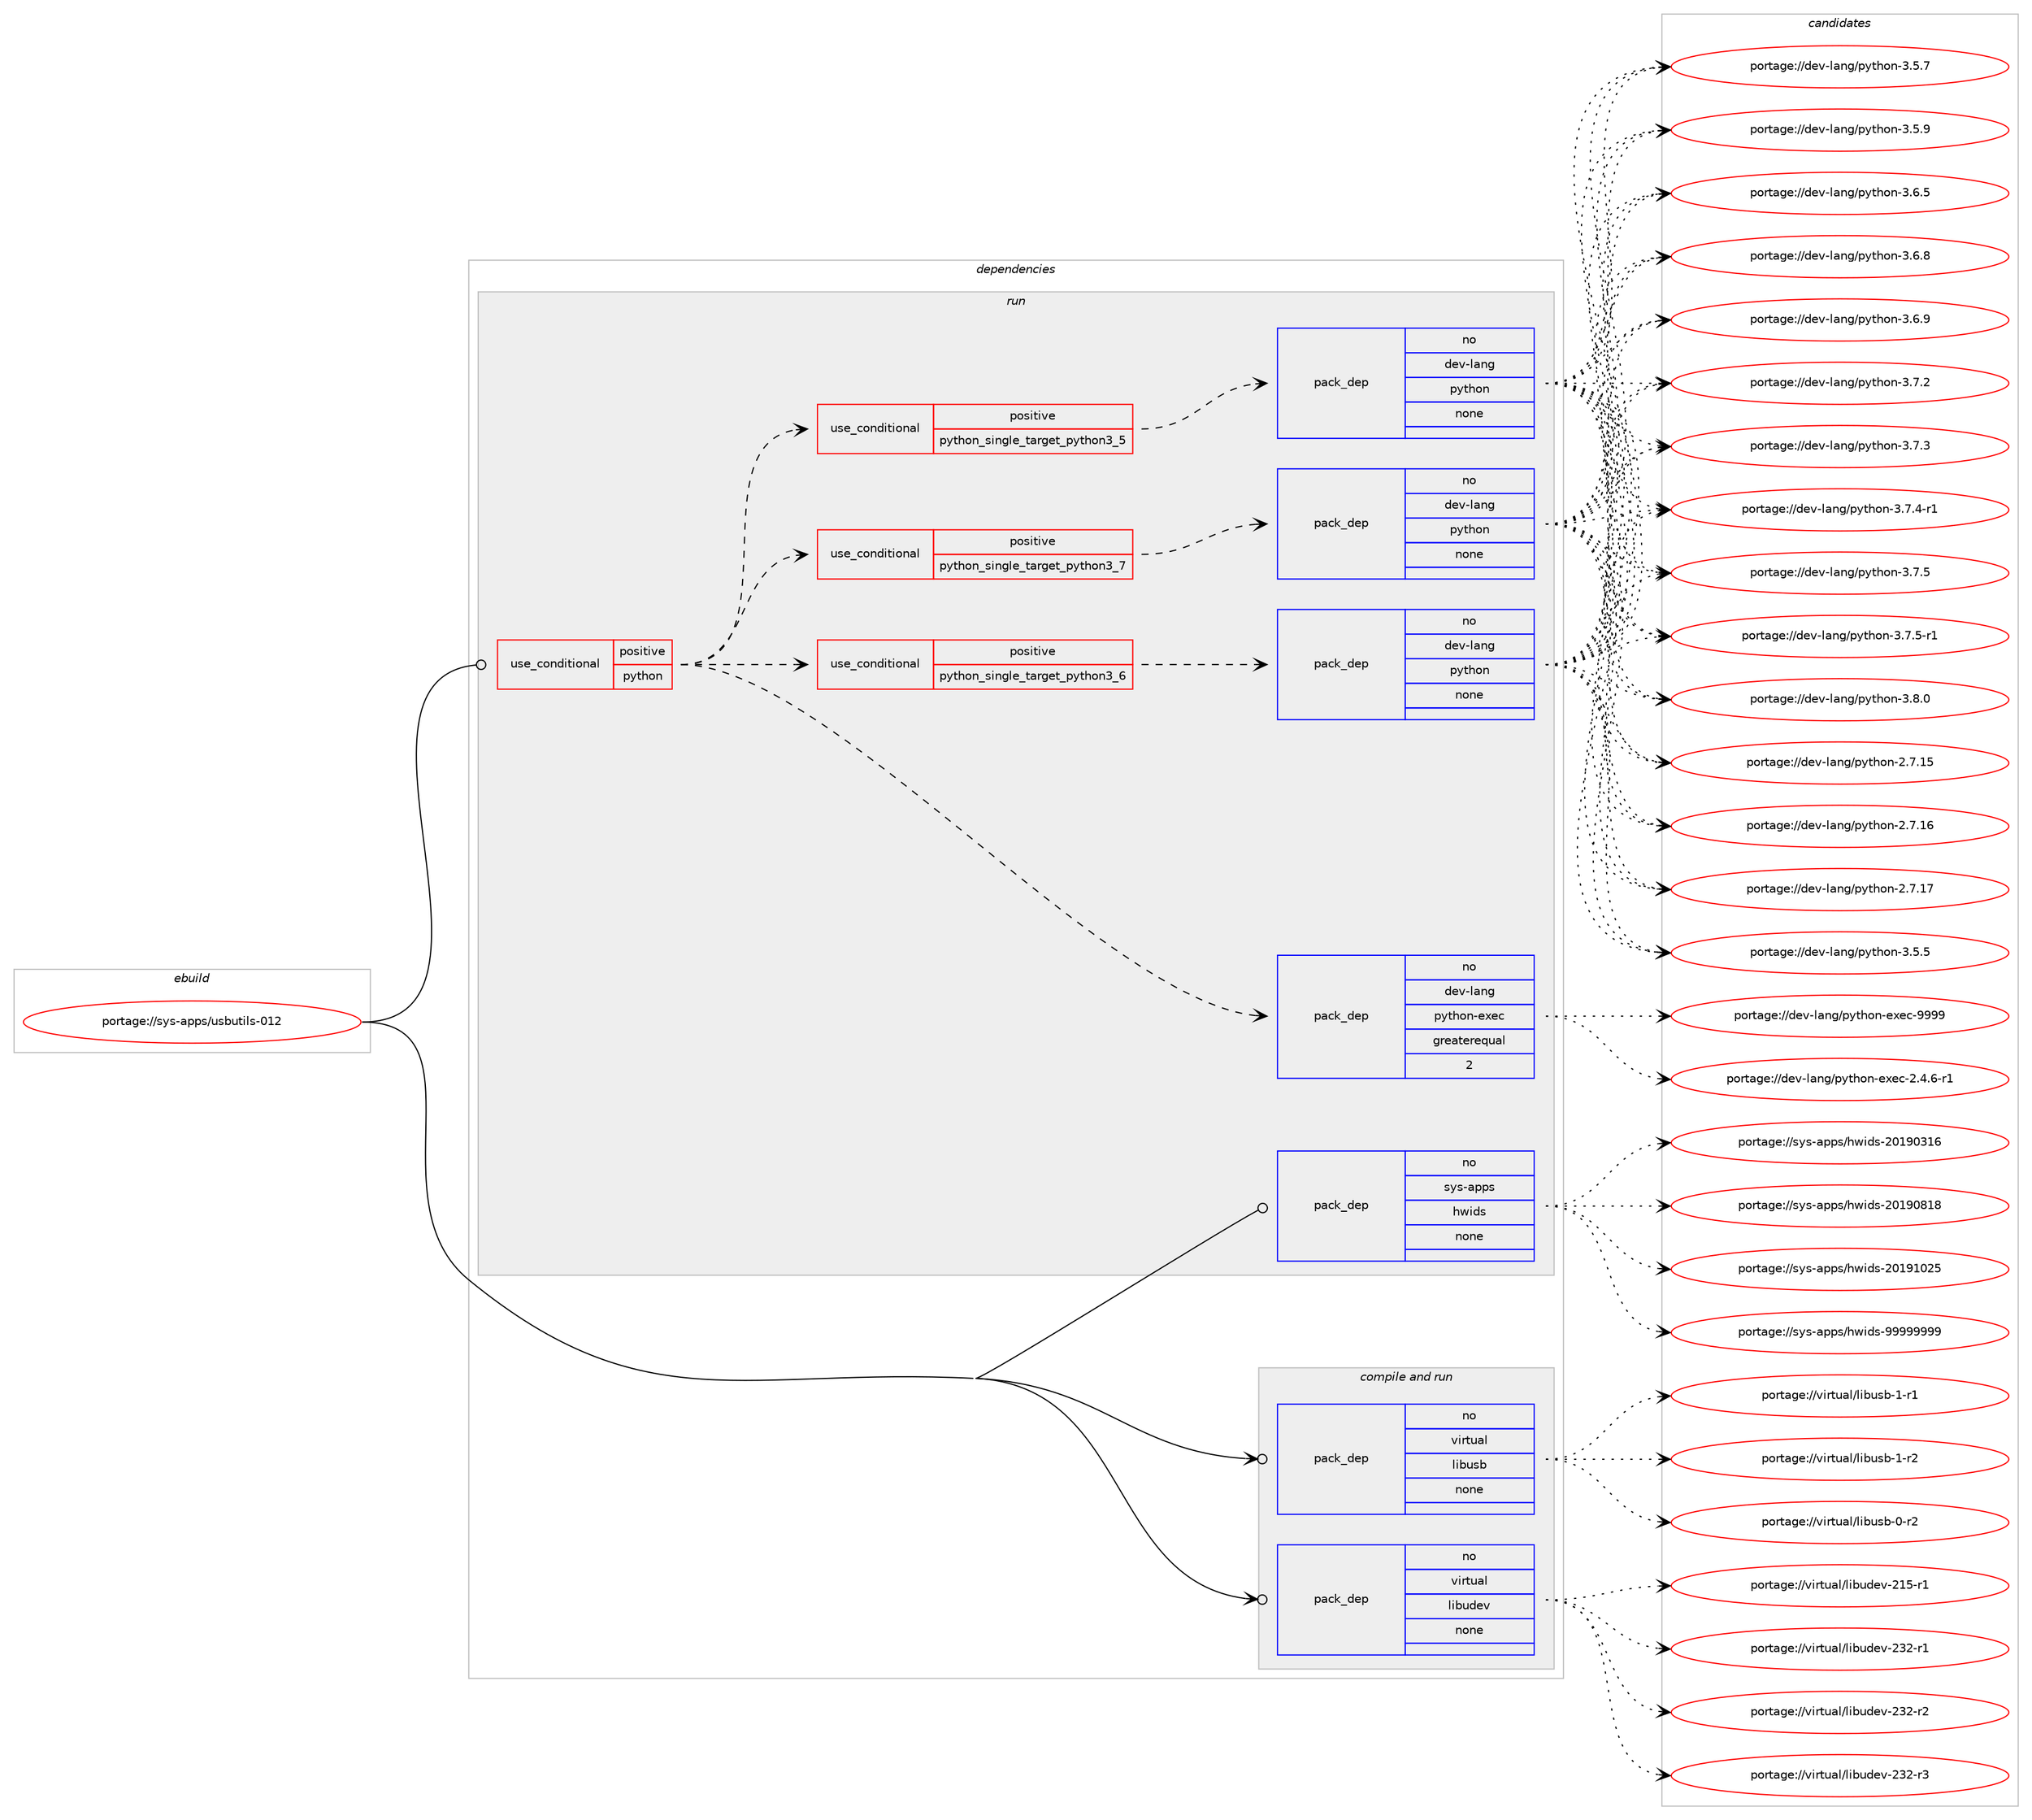 digraph prolog {

# *************
# Graph options
# *************

newrank=true;
concentrate=true;
compound=true;
graph [rankdir=LR,fontname=Helvetica,fontsize=10,ranksep=1.5];#, ranksep=2.5, nodesep=0.2];
edge  [arrowhead=vee];
node  [fontname=Helvetica,fontsize=10];

# **********
# The ebuild
# **********

subgraph cluster_leftcol {
color=gray;
rank=same;
label=<<i>ebuild</i>>;
id [label="portage://sys-apps/usbutils-012", color=red, width=4, href="../sys-apps/usbutils-012.svg"];
}

# ****************
# The dependencies
# ****************

subgraph cluster_midcol {
color=gray;
label=<<i>dependencies</i>>;
subgraph cluster_compile {
fillcolor="#eeeeee";
style=filled;
label=<<i>compile</i>>;
}
subgraph cluster_compileandrun {
fillcolor="#eeeeee";
style=filled;
label=<<i>compile and run</i>>;
subgraph pack304836 {
dependency411968 [label=<<TABLE BORDER="0" CELLBORDER="1" CELLSPACING="0" CELLPADDING="4" WIDTH="220"><TR><TD ROWSPAN="6" CELLPADDING="30">pack_dep</TD></TR><TR><TD WIDTH="110">no</TD></TR><TR><TD>virtual</TD></TR><TR><TD>libudev</TD></TR><TR><TD>none</TD></TR><TR><TD></TD></TR></TABLE>>, shape=none, color=blue];
}
id:e -> dependency411968:w [weight=20,style="solid",arrowhead="odotvee"];
subgraph pack304837 {
dependency411969 [label=<<TABLE BORDER="0" CELLBORDER="1" CELLSPACING="0" CELLPADDING="4" WIDTH="220"><TR><TD ROWSPAN="6" CELLPADDING="30">pack_dep</TD></TR><TR><TD WIDTH="110">no</TD></TR><TR><TD>virtual</TD></TR><TR><TD>libusb</TD></TR><TR><TD>none</TD></TR><TR><TD></TD></TR></TABLE>>, shape=none, color=blue];
}
id:e -> dependency411969:w [weight=20,style="solid",arrowhead="odotvee"];
}
subgraph cluster_run {
fillcolor="#eeeeee";
style=filled;
label=<<i>run</i>>;
subgraph cond100253 {
dependency411970 [label=<<TABLE BORDER="0" CELLBORDER="1" CELLSPACING="0" CELLPADDING="4"><TR><TD ROWSPAN="3" CELLPADDING="10">use_conditional</TD></TR><TR><TD>positive</TD></TR><TR><TD>python</TD></TR></TABLE>>, shape=none, color=red];
subgraph cond100254 {
dependency411971 [label=<<TABLE BORDER="0" CELLBORDER="1" CELLSPACING="0" CELLPADDING="4"><TR><TD ROWSPAN="3" CELLPADDING="10">use_conditional</TD></TR><TR><TD>positive</TD></TR><TR><TD>python_single_target_python3_5</TD></TR></TABLE>>, shape=none, color=red];
subgraph pack304838 {
dependency411972 [label=<<TABLE BORDER="0" CELLBORDER="1" CELLSPACING="0" CELLPADDING="4" WIDTH="220"><TR><TD ROWSPAN="6" CELLPADDING="30">pack_dep</TD></TR><TR><TD WIDTH="110">no</TD></TR><TR><TD>dev-lang</TD></TR><TR><TD>python</TD></TR><TR><TD>none</TD></TR><TR><TD></TD></TR></TABLE>>, shape=none, color=blue];
}
dependency411971:e -> dependency411972:w [weight=20,style="dashed",arrowhead="vee"];
}
dependency411970:e -> dependency411971:w [weight=20,style="dashed",arrowhead="vee"];
subgraph cond100255 {
dependency411973 [label=<<TABLE BORDER="0" CELLBORDER="1" CELLSPACING="0" CELLPADDING="4"><TR><TD ROWSPAN="3" CELLPADDING="10">use_conditional</TD></TR><TR><TD>positive</TD></TR><TR><TD>python_single_target_python3_6</TD></TR></TABLE>>, shape=none, color=red];
subgraph pack304839 {
dependency411974 [label=<<TABLE BORDER="0" CELLBORDER="1" CELLSPACING="0" CELLPADDING="4" WIDTH="220"><TR><TD ROWSPAN="6" CELLPADDING="30">pack_dep</TD></TR><TR><TD WIDTH="110">no</TD></TR><TR><TD>dev-lang</TD></TR><TR><TD>python</TD></TR><TR><TD>none</TD></TR><TR><TD></TD></TR></TABLE>>, shape=none, color=blue];
}
dependency411973:e -> dependency411974:w [weight=20,style="dashed",arrowhead="vee"];
}
dependency411970:e -> dependency411973:w [weight=20,style="dashed",arrowhead="vee"];
subgraph cond100256 {
dependency411975 [label=<<TABLE BORDER="0" CELLBORDER="1" CELLSPACING="0" CELLPADDING="4"><TR><TD ROWSPAN="3" CELLPADDING="10">use_conditional</TD></TR><TR><TD>positive</TD></TR><TR><TD>python_single_target_python3_7</TD></TR></TABLE>>, shape=none, color=red];
subgraph pack304840 {
dependency411976 [label=<<TABLE BORDER="0" CELLBORDER="1" CELLSPACING="0" CELLPADDING="4" WIDTH="220"><TR><TD ROWSPAN="6" CELLPADDING="30">pack_dep</TD></TR><TR><TD WIDTH="110">no</TD></TR><TR><TD>dev-lang</TD></TR><TR><TD>python</TD></TR><TR><TD>none</TD></TR><TR><TD></TD></TR></TABLE>>, shape=none, color=blue];
}
dependency411975:e -> dependency411976:w [weight=20,style="dashed",arrowhead="vee"];
}
dependency411970:e -> dependency411975:w [weight=20,style="dashed",arrowhead="vee"];
subgraph pack304841 {
dependency411977 [label=<<TABLE BORDER="0" CELLBORDER="1" CELLSPACING="0" CELLPADDING="4" WIDTH="220"><TR><TD ROWSPAN="6" CELLPADDING="30">pack_dep</TD></TR><TR><TD WIDTH="110">no</TD></TR><TR><TD>dev-lang</TD></TR><TR><TD>python-exec</TD></TR><TR><TD>greaterequal</TD></TR><TR><TD>2</TD></TR></TABLE>>, shape=none, color=blue];
}
dependency411970:e -> dependency411977:w [weight=20,style="dashed",arrowhead="vee"];
}
id:e -> dependency411970:w [weight=20,style="solid",arrowhead="odot"];
subgraph pack304842 {
dependency411978 [label=<<TABLE BORDER="0" CELLBORDER="1" CELLSPACING="0" CELLPADDING="4" WIDTH="220"><TR><TD ROWSPAN="6" CELLPADDING="30">pack_dep</TD></TR><TR><TD WIDTH="110">no</TD></TR><TR><TD>sys-apps</TD></TR><TR><TD>hwids</TD></TR><TR><TD>none</TD></TR><TR><TD></TD></TR></TABLE>>, shape=none, color=blue];
}
id:e -> dependency411978:w [weight=20,style="solid",arrowhead="odot"];
}
}

# **************
# The candidates
# **************

subgraph cluster_choices {
rank=same;
color=gray;
label=<<i>candidates</i>>;

subgraph choice304836 {
color=black;
nodesep=1;
choiceportage118105114116117971084710810598117100101118455049534511449 [label="portage://virtual/libudev-215-r1", color=red, width=4,href="../virtual/libudev-215-r1.svg"];
choiceportage118105114116117971084710810598117100101118455051504511449 [label="portage://virtual/libudev-232-r1", color=red, width=4,href="../virtual/libudev-232-r1.svg"];
choiceportage118105114116117971084710810598117100101118455051504511450 [label="portage://virtual/libudev-232-r2", color=red, width=4,href="../virtual/libudev-232-r2.svg"];
choiceportage118105114116117971084710810598117100101118455051504511451 [label="portage://virtual/libudev-232-r3", color=red, width=4,href="../virtual/libudev-232-r3.svg"];
dependency411968:e -> choiceportage118105114116117971084710810598117100101118455049534511449:w [style=dotted,weight="100"];
dependency411968:e -> choiceportage118105114116117971084710810598117100101118455051504511449:w [style=dotted,weight="100"];
dependency411968:e -> choiceportage118105114116117971084710810598117100101118455051504511450:w [style=dotted,weight="100"];
dependency411968:e -> choiceportage118105114116117971084710810598117100101118455051504511451:w [style=dotted,weight="100"];
}
subgraph choice304837 {
color=black;
nodesep=1;
choiceportage1181051141161179710847108105981171159845484511450 [label="portage://virtual/libusb-0-r2", color=red, width=4,href="../virtual/libusb-0-r2.svg"];
choiceportage1181051141161179710847108105981171159845494511449 [label="portage://virtual/libusb-1-r1", color=red, width=4,href="../virtual/libusb-1-r1.svg"];
choiceportage1181051141161179710847108105981171159845494511450 [label="portage://virtual/libusb-1-r2", color=red, width=4,href="../virtual/libusb-1-r2.svg"];
dependency411969:e -> choiceportage1181051141161179710847108105981171159845484511450:w [style=dotted,weight="100"];
dependency411969:e -> choiceportage1181051141161179710847108105981171159845494511449:w [style=dotted,weight="100"];
dependency411969:e -> choiceportage1181051141161179710847108105981171159845494511450:w [style=dotted,weight="100"];
}
subgraph choice304838 {
color=black;
nodesep=1;
choiceportage10010111845108971101034711212111610411111045504655464953 [label="portage://dev-lang/python-2.7.15", color=red, width=4,href="../dev-lang/python-2.7.15.svg"];
choiceportage10010111845108971101034711212111610411111045504655464954 [label="portage://dev-lang/python-2.7.16", color=red, width=4,href="../dev-lang/python-2.7.16.svg"];
choiceportage10010111845108971101034711212111610411111045504655464955 [label="portage://dev-lang/python-2.7.17", color=red, width=4,href="../dev-lang/python-2.7.17.svg"];
choiceportage100101118451089711010347112121116104111110455146534653 [label="portage://dev-lang/python-3.5.5", color=red, width=4,href="../dev-lang/python-3.5.5.svg"];
choiceportage100101118451089711010347112121116104111110455146534655 [label="portage://dev-lang/python-3.5.7", color=red, width=4,href="../dev-lang/python-3.5.7.svg"];
choiceportage100101118451089711010347112121116104111110455146534657 [label="portage://dev-lang/python-3.5.9", color=red, width=4,href="../dev-lang/python-3.5.9.svg"];
choiceportage100101118451089711010347112121116104111110455146544653 [label="portage://dev-lang/python-3.6.5", color=red, width=4,href="../dev-lang/python-3.6.5.svg"];
choiceportage100101118451089711010347112121116104111110455146544656 [label="portage://dev-lang/python-3.6.8", color=red, width=4,href="../dev-lang/python-3.6.8.svg"];
choiceportage100101118451089711010347112121116104111110455146544657 [label="portage://dev-lang/python-3.6.9", color=red, width=4,href="../dev-lang/python-3.6.9.svg"];
choiceportage100101118451089711010347112121116104111110455146554650 [label="portage://dev-lang/python-3.7.2", color=red, width=4,href="../dev-lang/python-3.7.2.svg"];
choiceportage100101118451089711010347112121116104111110455146554651 [label="portage://dev-lang/python-3.7.3", color=red, width=4,href="../dev-lang/python-3.7.3.svg"];
choiceportage1001011184510897110103471121211161041111104551465546524511449 [label="portage://dev-lang/python-3.7.4-r1", color=red, width=4,href="../dev-lang/python-3.7.4-r1.svg"];
choiceportage100101118451089711010347112121116104111110455146554653 [label="portage://dev-lang/python-3.7.5", color=red, width=4,href="../dev-lang/python-3.7.5.svg"];
choiceportage1001011184510897110103471121211161041111104551465546534511449 [label="portage://dev-lang/python-3.7.5-r1", color=red, width=4,href="../dev-lang/python-3.7.5-r1.svg"];
choiceportage100101118451089711010347112121116104111110455146564648 [label="portage://dev-lang/python-3.8.0", color=red, width=4,href="../dev-lang/python-3.8.0.svg"];
dependency411972:e -> choiceportage10010111845108971101034711212111610411111045504655464953:w [style=dotted,weight="100"];
dependency411972:e -> choiceportage10010111845108971101034711212111610411111045504655464954:w [style=dotted,weight="100"];
dependency411972:e -> choiceportage10010111845108971101034711212111610411111045504655464955:w [style=dotted,weight="100"];
dependency411972:e -> choiceportage100101118451089711010347112121116104111110455146534653:w [style=dotted,weight="100"];
dependency411972:e -> choiceportage100101118451089711010347112121116104111110455146534655:w [style=dotted,weight="100"];
dependency411972:e -> choiceportage100101118451089711010347112121116104111110455146534657:w [style=dotted,weight="100"];
dependency411972:e -> choiceportage100101118451089711010347112121116104111110455146544653:w [style=dotted,weight="100"];
dependency411972:e -> choiceportage100101118451089711010347112121116104111110455146544656:w [style=dotted,weight="100"];
dependency411972:e -> choiceportage100101118451089711010347112121116104111110455146544657:w [style=dotted,weight="100"];
dependency411972:e -> choiceportage100101118451089711010347112121116104111110455146554650:w [style=dotted,weight="100"];
dependency411972:e -> choiceportage100101118451089711010347112121116104111110455146554651:w [style=dotted,weight="100"];
dependency411972:e -> choiceportage1001011184510897110103471121211161041111104551465546524511449:w [style=dotted,weight="100"];
dependency411972:e -> choiceportage100101118451089711010347112121116104111110455146554653:w [style=dotted,weight="100"];
dependency411972:e -> choiceportage1001011184510897110103471121211161041111104551465546534511449:w [style=dotted,weight="100"];
dependency411972:e -> choiceportage100101118451089711010347112121116104111110455146564648:w [style=dotted,weight="100"];
}
subgraph choice304839 {
color=black;
nodesep=1;
choiceportage10010111845108971101034711212111610411111045504655464953 [label="portage://dev-lang/python-2.7.15", color=red, width=4,href="../dev-lang/python-2.7.15.svg"];
choiceportage10010111845108971101034711212111610411111045504655464954 [label="portage://dev-lang/python-2.7.16", color=red, width=4,href="../dev-lang/python-2.7.16.svg"];
choiceportage10010111845108971101034711212111610411111045504655464955 [label="portage://dev-lang/python-2.7.17", color=red, width=4,href="../dev-lang/python-2.7.17.svg"];
choiceportage100101118451089711010347112121116104111110455146534653 [label="portage://dev-lang/python-3.5.5", color=red, width=4,href="../dev-lang/python-3.5.5.svg"];
choiceportage100101118451089711010347112121116104111110455146534655 [label="portage://dev-lang/python-3.5.7", color=red, width=4,href="../dev-lang/python-3.5.7.svg"];
choiceportage100101118451089711010347112121116104111110455146534657 [label="portage://dev-lang/python-3.5.9", color=red, width=4,href="../dev-lang/python-3.5.9.svg"];
choiceportage100101118451089711010347112121116104111110455146544653 [label="portage://dev-lang/python-3.6.5", color=red, width=4,href="../dev-lang/python-3.6.5.svg"];
choiceportage100101118451089711010347112121116104111110455146544656 [label="portage://dev-lang/python-3.6.8", color=red, width=4,href="../dev-lang/python-3.6.8.svg"];
choiceportage100101118451089711010347112121116104111110455146544657 [label="portage://dev-lang/python-3.6.9", color=red, width=4,href="../dev-lang/python-3.6.9.svg"];
choiceportage100101118451089711010347112121116104111110455146554650 [label="portage://dev-lang/python-3.7.2", color=red, width=4,href="../dev-lang/python-3.7.2.svg"];
choiceportage100101118451089711010347112121116104111110455146554651 [label="portage://dev-lang/python-3.7.3", color=red, width=4,href="../dev-lang/python-3.7.3.svg"];
choiceportage1001011184510897110103471121211161041111104551465546524511449 [label="portage://dev-lang/python-3.7.4-r1", color=red, width=4,href="../dev-lang/python-3.7.4-r1.svg"];
choiceportage100101118451089711010347112121116104111110455146554653 [label="portage://dev-lang/python-3.7.5", color=red, width=4,href="../dev-lang/python-3.7.5.svg"];
choiceportage1001011184510897110103471121211161041111104551465546534511449 [label="portage://dev-lang/python-3.7.5-r1", color=red, width=4,href="../dev-lang/python-3.7.5-r1.svg"];
choiceportage100101118451089711010347112121116104111110455146564648 [label="portage://dev-lang/python-3.8.0", color=red, width=4,href="../dev-lang/python-3.8.0.svg"];
dependency411974:e -> choiceportage10010111845108971101034711212111610411111045504655464953:w [style=dotted,weight="100"];
dependency411974:e -> choiceportage10010111845108971101034711212111610411111045504655464954:w [style=dotted,weight="100"];
dependency411974:e -> choiceportage10010111845108971101034711212111610411111045504655464955:w [style=dotted,weight="100"];
dependency411974:e -> choiceportage100101118451089711010347112121116104111110455146534653:w [style=dotted,weight="100"];
dependency411974:e -> choiceportage100101118451089711010347112121116104111110455146534655:w [style=dotted,weight="100"];
dependency411974:e -> choiceportage100101118451089711010347112121116104111110455146534657:w [style=dotted,weight="100"];
dependency411974:e -> choiceportage100101118451089711010347112121116104111110455146544653:w [style=dotted,weight="100"];
dependency411974:e -> choiceportage100101118451089711010347112121116104111110455146544656:w [style=dotted,weight="100"];
dependency411974:e -> choiceportage100101118451089711010347112121116104111110455146544657:w [style=dotted,weight="100"];
dependency411974:e -> choiceportage100101118451089711010347112121116104111110455146554650:w [style=dotted,weight="100"];
dependency411974:e -> choiceportage100101118451089711010347112121116104111110455146554651:w [style=dotted,weight="100"];
dependency411974:e -> choiceportage1001011184510897110103471121211161041111104551465546524511449:w [style=dotted,weight="100"];
dependency411974:e -> choiceportage100101118451089711010347112121116104111110455146554653:w [style=dotted,weight="100"];
dependency411974:e -> choiceportage1001011184510897110103471121211161041111104551465546534511449:w [style=dotted,weight="100"];
dependency411974:e -> choiceportage100101118451089711010347112121116104111110455146564648:w [style=dotted,weight="100"];
}
subgraph choice304840 {
color=black;
nodesep=1;
choiceportage10010111845108971101034711212111610411111045504655464953 [label="portage://dev-lang/python-2.7.15", color=red, width=4,href="../dev-lang/python-2.7.15.svg"];
choiceportage10010111845108971101034711212111610411111045504655464954 [label="portage://dev-lang/python-2.7.16", color=red, width=4,href="../dev-lang/python-2.7.16.svg"];
choiceportage10010111845108971101034711212111610411111045504655464955 [label="portage://dev-lang/python-2.7.17", color=red, width=4,href="../dev-lang/python-2.7.17.svg"];
choiceportage100101118451089711010347112121116104111110455146534653 [label="portage://dev-lang/python-3.5.5", color=red, width=4,href="../dev-lang/python-3.5.5.svg"];
choiceportage100101118451089711010347112121116104111110455146534655 [label="portage://dev-lang/python-3.5.7", color=red, width=4,href="../dev-lang/python-3.5.7.svg"];
choiceportage100101118451089711010347112121116104111110455146534657 [label="portage://dev-lang/python-3.5.9", color=red, width=4,href="../dev-lang/python-3.5.9.svg"];
choiceportage100101118451089711010347112121116104111110455146544653 [label="portage://dev-lang/python-3.6.5", color=red, width=4,href="../dev-lang/python-3.6.5.svg"];
choiceportage100101118451089711010347112121116104111110455146544656 [label="portage://dev-lang/python-3.6.8", color=red, width=4,href="../dev-lang/python-3.6.8.svg"];
choiceportage100101118451089711010347112121116104111110455146544657 [label="portage://dev-lang/python-3.6.9", color=red, width=4,href="../dev-lang/python-3.6.9.svg"];
choiceportage100101118451089711010347112121116104111110455146554650 [label="portage://dev-lang/python-3.7.2", color=red, width=4,href="../dev-lang/python-3.7.2.svg"];
choiceportage100101118451089711010347112121116104111110455146554651 [label="portage://dev-lang/python-3.7.3", color=red, width=4,href="../dev-lang/python-3.7.3.svg"];
choiceportage1001011184510897110103471121211161041111104551465546524511449 [label="portage://dev-lang/python-3.7.4-r1", color=red, width=4,href="../dev-lang/python-3.7.4-r1.svg"];
choiceportage100101118451089711010347112121116104111110455146554653 [label="portage://dev-lang/python-3.7.5", color=red, width=4,href="../dev-lang/python-3.7.5.svg"];
choiceportage1001011184510897110103471121211161041111104551465546534511449 [label="portage://dev-lang/python-3.7.5-r1", color=red, width=4,href="../dev-lang/python-3.7.5-r1.svg"];
choiceportage100101118451089711010347112121116104111110455146564648 [label="portage://dev-lang/python-3.8.0", color=red, width=4,href="../dev-lang/python-3.8.0.svg"];
dependency411976:e -> choiceportage10010111845108971101034711212111610411111045504655464953:w [style=dotted,weight="100"];
dependency411976:e -> choiceportage10010111845108971101034711212111610411111045504655464954:w [style=dotted,weight="100"];
dependency411976:e -> choiceportage10010111845108971101034711212111610411111045504655464955:w [style=dotted,weight="100"];
dependency411976:e -> choiceportage100101118451089711010347112121116104111110455146534653:w [style=dotted,weight="100"];
dependency411976:e -> choiceportage100101118451089711010347112121116104111110455146534655:w [style=dotted,weight="100"];
dependency411976:e -> choiceportage100101118451089711010347112121116104111110455146534657:w [style=dotted,weight="100"];
dependency411976:e -> choiceportage100101118451089711010347112121116104111110455146544653:w [style=dotted,weight="100"];
dependency411976:e -> choiceportage100101118451089711010347112121116104111110455146544656:w [style=dotted,weight="100"];
dependency411976:e -> choiceportage100101118451089711010347112121116104111110455146544657:w [style=dotted,weight="100"];
dependency411976:e -> choiceportage100101118451089711010347112121116104111110455146554650:w [style=dotted,weight="100"];
dependency411976:e -> choiceportage100101118451089711010347112121116104111110455146554651:w [style=dotted,weight="100"];
dependency411976:e -> choiceportage1001011184510897110103471121211161041111104551465546524511449:w [style=dotted,weight="100"];
dependency411976:e -> choiceportage100101118451089711010347112121116104111110455146554653:w [style=dotted,weight="100"];
dependency411976:e -> choiceportage1001011184510897110103471121211161041111104551465546534511449:w [style=dotted,weight="100"];
dependency411976:e -> choiceportage100101118451089711010347112121116104111110455146564648:w [style=dotted,weight="100"];
}
subgraph choice304841 {
color=black;
nodesep=1;
choiceportage10010111845108971101034711212111610411111045101120101994550465246544511449 [label="portage://dev-lang/python-exec-2.4.6-r1", color=red, width=4,href="../dev-lang/python-exec-2.4.6-r1.svg"];
choiceportage10010111845108971101034711212111610411111045101120101994557575757 [label="portage://dev-lang/python-exec-9999", color=red, width=4,href="../dev-lang/python-exec-9999.svg"];
dependency411977:e -> choiceportage10010111845108971101034711212111610411111045101120101994550465246544511449:w [style=dotted,weight="100"];
dependency411977:e -> choiceportage10010111845108971101034711212111610411111045101120101994557575757:w [style=dotted,weight="100"];
}
subgraph choice304842 {
color=black;
nodesep=1;
choiceportage115121115459711211211547104119105100115455048495748514954 [label="portage://sys-apps/hwids-20190316", color=red, width=4,href="../sys-apps/hwids-20190316.svg"];
choiceportage115121115459711211211547104119105100115455048495748564956 [label="portage://sys-apps/hwids-20190818", color=red, width=4,href="../sys-apps/hwids-20190818.svg"];
choiceportage115121115459711211211547104119105100115455048495749485053 [label="portage://sys-apps/hwids-20191025", color=red, width=4,href="../sys-apps/hwids-20191025.svg"];
choiceportage115121115459711211211547104119105100115455757575757575757 [label="portage://sys-apps/hwids-99999999", color=red, width=4,href="../sys-apps/hwids-99999999.svg"];
dependency411978:e -> choiceportage115121115459711211211547104119105100115455048495748514954:w [style=dotted,weight="100"];
dependency411978:e -> choiceportage115121115459711211211547104119105100115455048495748564956:w [style=dotted,weight="100"];
dependency411978:e -> choiceportage115121115459711211211547104119105100115455048495749485053:w [style=dotted,weight="100"];
dependency411978:e -> choiceportage115121115459711211211547104119105100115455757575757575757:w [style=dotted,weight="100"];
}
}

}
